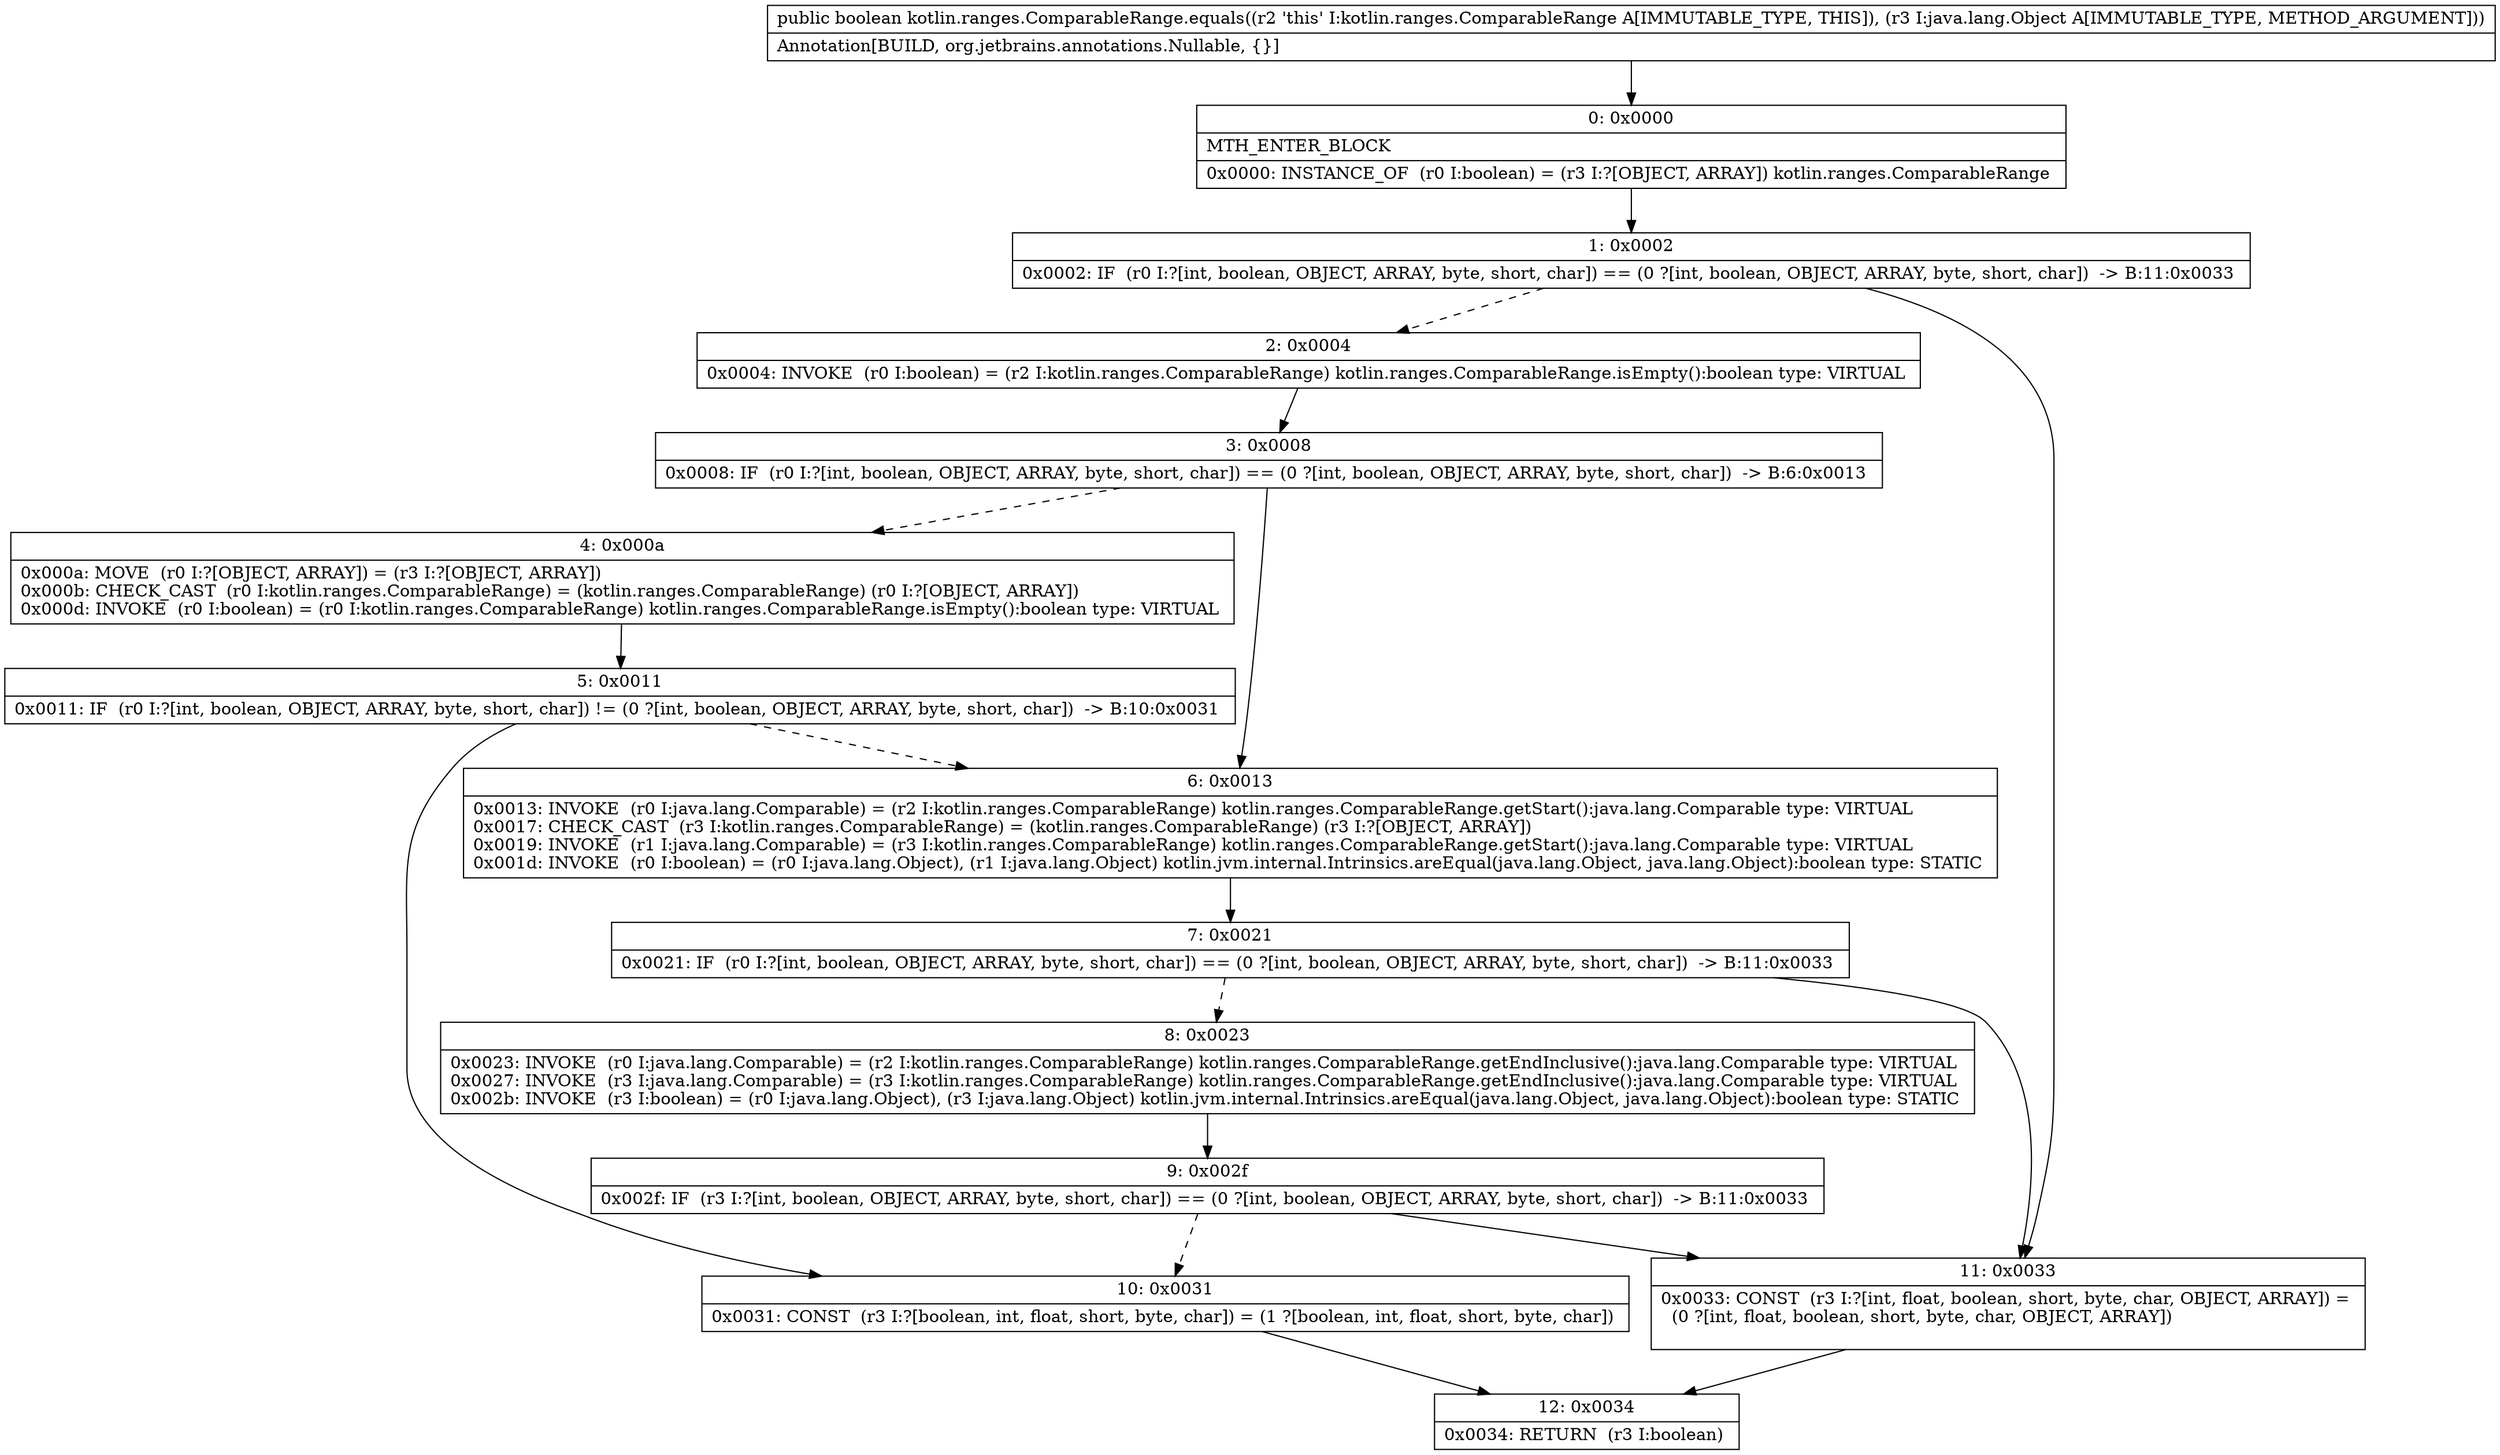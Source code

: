 digraph "CFG forkotlin.ranges.ComparableRange.equals(Ljava\/lang\/Object;)Z" {
Node_0 [shape=record,label="{0\:\ 0x0000|MTH_ENTER_BLOCK\l|0x0000: INSTANCE_OF  (r0 I:boolean) = (r3 I:?[OBJECT, ARRAY]) kotlin.ranges.ComparableRange \l}"];
Node_1 [shape=record,label="{1\:\ 0x0002|0x0002: IF  (r0 I:?[int, boolean, OBJECT, ARRAY, byte, short, char]) == (0 ?[int, boolean, OBJECT, ARRAY, byte, short, char])  \-\> B:11:0x0033 \l}"];
Node_2 [shape=record,label="{2\:\ 0x0004|0x0004: INVOKE  (r0 I:boolean) = (r2 I:kotlin.ranges.ComparableRange) kotlin.ranges.ComparableRange.isEmpty():boolean type: VIRTUAL \l}"];
Node_3 [shape=record,label="{3\:\ 0x0008|0x0008: IF  (r0 I:?[int, boolean, OBJECT, ARRAY, byte, short, char]) == (0 ?[int, boolean, OBJECT, ARRAY, byte, short, char])  \-\> B:6:0x0013 \l}"];
Node_4 [shape=record,label="{4\:\ 0x000a|0x000a: MOVE  (r0 I:?[OBJECT, ARRAY]) = (r3 I:?[OBJECT, ARRAY]) \l0x000b: CHECK_CAST  (r0 I:kotlin.ranges.ComparableRange) = (kotlin.ranges.ComparableRange) (r0 I:?[OBJECT, ARRAY]) \l0x000d: INVOKE  (r0 I:boolean) = (r0 I:kotlin.ranges.ComparableRange) kotlin.ranges.ComparableRange.isEmpty():boolean type: VIRTUAL \l}"];
Node_5 [shape=record,label="{5\:\ 0x0011|0x0011: IF  (r0 I:?[int, boolean, OBJECT, ARRAY, byte, short, char]) != (0 ?[int, boolean, OBJECT, ARRAY, byte, short, char])  \-\> B:10:0x0031 \l}"];
Node_6 [shape=record,label="{6\:\ 0x0013|0x0013: INVOKE  (r0 I:java.lang.Comparable) = (r2 I:kotlin.ranges.ComparableRange) kotlin.ranges.ComparableRange.getStart():java.lang.Comparable type: VIRTUAL \l0x0017: CHECK_CAST  (r3 I:kotlin.ranges.ComparableRange) = (kotlin.ranges.ComparableRange) (r3 I:?[OBJECT, ARRAY]) \l0x0019: INVOKE  (r1 I:java.lang.Comparable) = (r3 I:kotlin.ranges.ComparableRange) kotlin.ranges.ComparableRange.getStart():java.lang.Comparable type: VIRTUAL \l0x001d: INVOKE  (r0 I:boolean) = (r0 I:java.lang.Object), (r1 I:java.lang.Object) kotlin.jvm.internal.Intrinsics.areEqual(java.lang.Object, java.lang.Object):boolean type: STATIC \l}"];
Node_7 [shape=record,label="{7\:\ 0x0021|0x0021: IF  (r0 I:?[int, boolean, OBJECT, ARRAY, byte, short, char]) == (0 ?[int, boolean, OBJECT, ARRAY, byte, short, char])  \-\> B:11:0x0033 \l}"];
Node_8 [shape=record,label="{8\:\ 0x0023|0x0023: INVOKE  (r0 I:java.lang.Comparable) = (r2 I:kotlin.ranges.ComparableRange) kotlin.ranges.ComparableRange.getEndInclusive():java.lang.Comparable type: VIRTUAL \l0x0027: INVOKE  (r3 I:java.lang.Comparable) = (r3 I:kotlin.ranges.ComparableRange) kotlin.ranges.ComparableRange.getEndInclusive():java.lang.Comparable type: VIRTUAL \l0x002b: INVOKE  (r3 I:boolean) = (r0 I:java.lang.Object), (r3 I:java.lang.Object) kotlin.jvm.internal.Intrinsics.areEqual(java.lang.Object, java.lang.Object):boolean type: STATIC \l}"];
Node_9 [shape=record,label="{9\:\ 0x002f|0x002f: IF  (r3 I:?[int, boolean, OBJECT, ARRAY, byte, short, char]) == (0 ?[int, boolean, OBJECT, ARRAY, byte, short, char])  \-\> B:11:0x0033 \l}"];
Node_10 [shape=record,label="{10\:\ 0x0031|0x0031: CONST  (r3 I:?[boolean, int, float, short, byte, char]) = (1 ?[boolean, int, float, short, byte, char]) \l}"];
Node_11 [shape=record,label="{11\:\ 0x0033|0x0033: CONST  (r3 I:?[int, float, boolean, short, byte, char, OBJECT, ARRAY]) = \l  (0 ?[int, float, boolean, short, byte, char, OBJECT, ARRAY])\l \l}"];
Node_12 [shape=record,label="{12\:\ 0x0034|0x0034: RETURN  (r3 I:boolean) \l}"];
MethodNode[shape=record,label="{public boolean kotlin.ranges.ComparableRange.equals((r2 'this' I:kotlin.ranges.ComparableRange A[IMMUTABLE_TYPE, THIS]), (r3 I:java.lang.Object A[IMMUTABLE_TYPE, METHOD_ARGUMENT]))  | Annotation[BUILD, org.jetbrains.annotations.Nullable, \{\}]\l}"];
MethodNode -> Node_0;
Node_0 -> Node_1;
Node_1 -> Node_2[style=dashed];
Node_1 -> Node_11;
Node_2 -> Node_3;
Node_3 -> Node_4[style=dashed];
Node_3 -> Node_6;
Node_4 -> Node_5;
Node_5 -> Node_6[style=dashed];
Node_5 -> Node_10;
Node_6 -> Node_7;
Node_7 -> Node_8[style=dashed];
Node_7 -> Node_11;
Node_8 -> Node_9;
Node_9 -> Node_10[style=dashed];
Node_9 -> Node_11;
Node_10 -> Node_12;
Node_11 -> Node_12;
}

